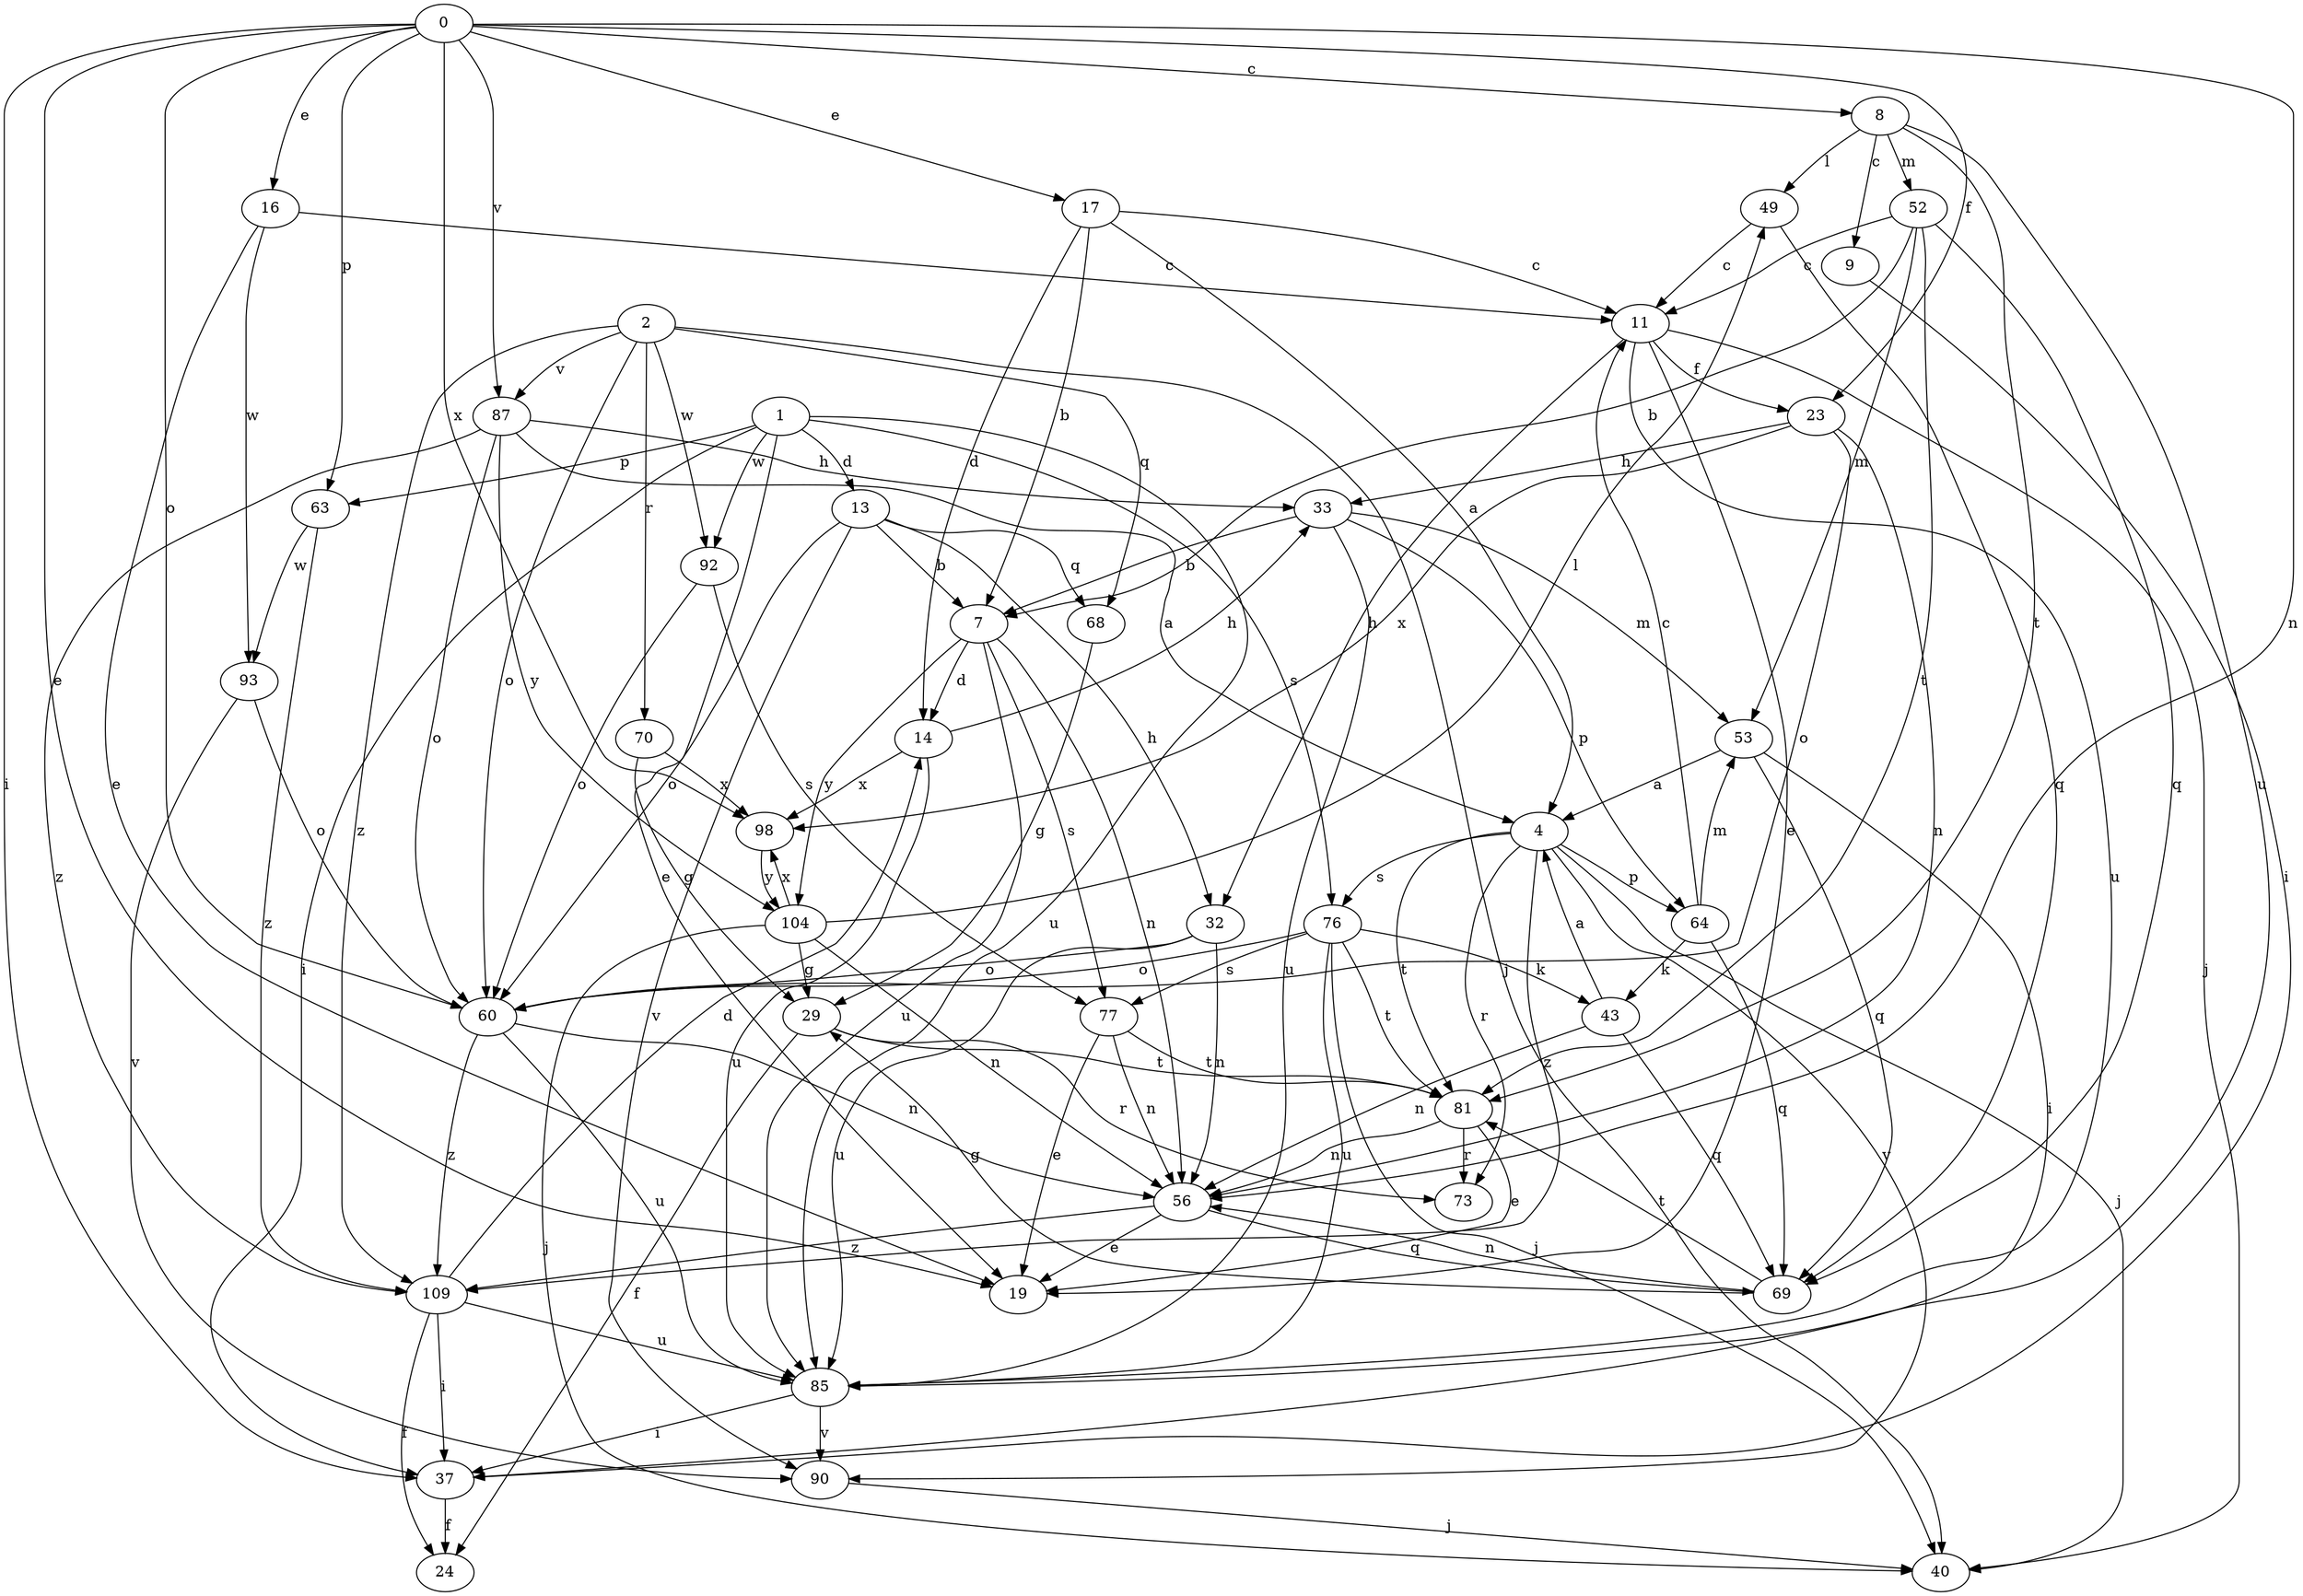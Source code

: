 strict digraph  {
0;
1;
2;
4;
7;
8;
9;
11;
13;
14;
16;
17;
19;
23;
24;
29;
32;
33;
37;
40;
43;
49;
52;
53;
56;
60;
63;
64;
68;
69;
70;
73;
76;
77;
81;
85;
87;
90;
92;
93;
98;
104;
109;
0 -> 8  [label=c];
0 -> 16  [label=e];
0 -> 17  [label=e];
0 -> 19  [label=e];
0 -> 23  [label=f];
0 -> 37  [label=i];
0 -> 56  [label=n];
0 -> 60  [label=o];
0 -> 63  [label=p];
0 -> 87  [label=v];
0 -> 98  [label=x];
1 -> 13  [label=d];
1 -> 19  [label=e];
1 -> 37  [label=i];
1 -> 63  [label=p];
1 -> 76  [label=s];
1 -> 85  [label=u];
1 -> 92  [label=w];
2 -> 40  [label=j];
2 -> 60  [label=o];
2 -> 68  [label=q];
2 -> 70  [label=r];
2 -> 87  [label=v];
2 -> 92  [label=w];
2 -> 109  [label=z];
4 -> 40  [label=j];
4 -> 64  [label=p];
4 -> 73  [label=r];
4 -> 76  [label=s];
4 -> 81  [label=t];
4 -> 90  [label=v];
4 -> 109  [label=z];
7 -> 14  [label=d];
7 -> 56  [label=n];
7 -> 77  [label=s];
7 -> 85  [label=u];
7 -> 104  [label=y];
8 -> 9  [label=c];
8 -> 49  [label=l];
8 -> 52  [label=m];
8 -> 81  [label=t];
8 -> 85  [label=u];
9 -> 37  [label=i];
11 -> 19  [label=e];
11 -> 23  [label=f];
11 -> 32  [label=h];
11 -> 40  [label=j];
11 -> 85  [label=u];
13 -> 7  [label=b];
13 -> 32  [label=h];
13 -> 60  [label=o];
13 -> 68  [label=q];
13 -> 90  [label=v];
14 -> 33  [label=h];
14 -> 85  [label=u];
14 -> 98  [label=x];
16 -> 11  [label=c];
16 -> 19  [label=e];
16 -> 93  [label=w];
17 -> 4  [label=a];
17 -> 7  [label=b];
17 -> 11  [label=c];
17 -> 14  [label=d];
23 -> 33  [label=h];
23 -> 56  [label=n];
23 -> 60  [label=o];
23 -> 98  [label=x];
29 -> 24  [label=f];
29 -> 73  [label=r];
29 -> 81  [label=t];
32 -> 56  [label=n];
32 -> 60  [label=o];
32 -> 85  [label=u];
33 -> 7  [label=b];
33 -> 53  [label=m];
33 -> 64  [label=p];
33 -> 85  [label=u];
37 -> 24  [label=f];
43 -> 4  [label=a];
43 -> 56  [label=n];
43 -> 69  [label=q];
49 -> 11  [label=c];
49 -> 69  [label=q];
52 -> 7  [label=b];
52 -> 11  [label=c];
52 -> 53  [label=m];
52 -> 69  [label=q];
52 -> 81  [label=t];
53 -> 4  [label=a];
53 -> 37  [label=i];
53 -> 69  [label=q];
56 -> 19  [label=e];
56 -> 69  [label=q];
56 -> 109  [label=z];
60 -> 56  [label=n];
60 -> 85  [label=u];
60 -> 109  [label=z];
63 -> 93  [label=w];
63 -> 109  [label=z];
64 -> 11  [label=c];
64 -> 43  [label=k];
64 -> 53  [label=m];
64 -> 69  [label=q];
68 -> 29  [label=g];
69 -> 29  [label=g];
69 -> 56  [label=n];
69 -> 81  [label=t];
70 -> 29  [label=g];
70 -> 98  [label=x];
76 -> 40  [label=j];
76 -> 43  [label=k];
76 -> 60  [label=o];
76 -> 77  [label=s];
76 -> 81  [label=t];
76 -> 85  [label=u];
77 -> 19  [label=e];
77 -> 56  [label=n];
77 -> 81  [label=t];
81 -> 19  [label=e];
81 -> 56  [label=n];
81 -> 73  [label=r];
85 -> 37  [label=i];
85 -> 90  [label=v];
87 -> 4  [label=a];
87 -> 33  [label=h];
87 -> 60  [label=o];
87 -> 104  [label=y];
87 -> 109  [label=z];
90 -> 40  [label=j];
92 -> 60  [label=o];
92 -> 77  [label=s];
93 -> 60  [label=o];
93 -> 90  [label=v];
98 -> 104  [label=y];
104 -> 29  [label=g];
104 -> 40  [label=j];
104 -> 49  [label=l];
104 -> 56  [label=n];
104 -> 98  [label=x];
109 -> 14  [label=d];
109 -> 24  [label=f];
109 -> 37  [label=i];
109 -> 85  [label=u];
}
